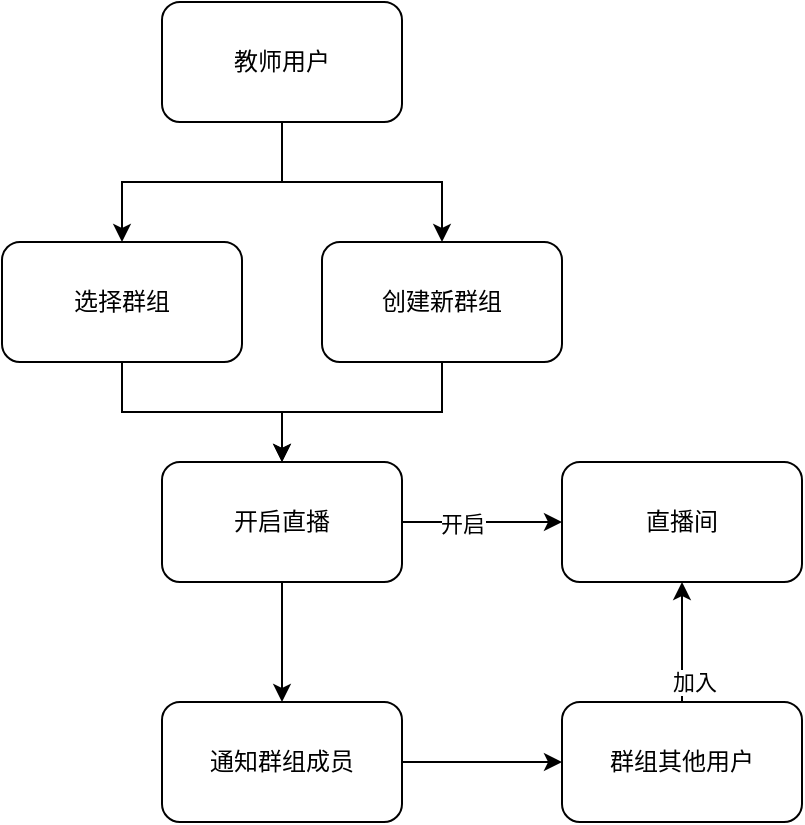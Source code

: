 <mxfile version="15.7.3" type="github">
  <diagram id="pXZynLBDrXZ61WY-b8cf" name="第 1 页">
    <mxGraphModel dx="1422" dy="762" grid="1" gridSize="10" guides="1" tooltips="1" connect="1" arrows="1" fold="1" page="1" pageScale="1" pageWidth="827" pageHeight="1169" math="0" shadow="0">
      <root>
        <mxCell id="0" />
        <mxCell id="1" parent="0" />
        <mxCell id="bDMm6W2KC7-mHcButucU-5" style="edgeStyle=orthogonalEdgeStyle;rounded=0;orthogonalLoop=1;jettySize=auto;html=1;exitX=0.5;exitY=1;exitDx=0;exitDy=0;entryX=0.5;entryY=0;entryDx=0;entryDy=0;" edge="1" parent="1" source="bDMm6W2KC7-mHcButucU-1" target="bDMm6W2KC7-mHcButucU-4">
          <mxGeometry relative="1" as="geometry" />
        </mxCell>
        <mxCell id="bDMm6W2KC7-mHcButucU-7" style="edgeStyle=orthogonalEdgeStyle;rounded=0;orthogonalLoop=1;jettySize=auto;html=1;entryX=0.5;entryY=0;entryDx=0;entryDy=0;exitX=0.5;exitY=1;exitDx=0;exitDy=0;" edge="1" parent="1" source="bDMm6W2KC7-mHcButucU-1" target="bDMm6W2KC7-mHcButucU-6">
          <mxGeometry relative="1" as="geometry">
            <Array as="points">
              <mxPoint x="370" y="170" />
              <mxPoint x="450" y="170" />
            </Array>
          </mxGeometry>
        </mxCell>
        <mxCell id="bDMm6W2KC7-mHcButucU-1" value="教师用户" style="rounded=1;whiteSpace=wrap;html=1;" vertex="1" parent="1">
          <mxGeometry x="310" y="80" width="120" height="60" as="geometry" />
        </mxCell>
        <mxCell id="bDMm6W2KC7-mHcButucU-9" style="edgeStyle=orthogonalEdgeStyle;rounded=0;orthogonalLoop=1;jettySize=auto;html=1;exitX=0.5;exitY=1;exitDx=0;exitDy=0;entryX=0.5;entryY=0;entryDx=0;entryDy=0;" edge="1" parent="1" source="bDMm6W2KC7-mHcButucU-4" target="bDMm6W2KC7-mHcButucU-8">
          <mxGeometry relative="1" as="geometry" />
        </mxCell>
        <mxCell id="bDMm6W2KC7-mHcButucU-4" value="选择群组" style="rounded=1;whiteSpace=wrap;html=1;" vertex="1" parent="1">
          <mxGeometry x="230" y="200" width="120" height="60" as="geometry" />
        </mxCell>
        <mxCell id="bDMm6W2KC7-mHcButucU-10" style="edgeStyle=orthogonalEdgeStyle;rounded=0;orthogonalLoop=1;jettySize=auto;html=1;entryX=0.5;entryY=0;entryDx=0;entryDy=0;" edge="1" parent="1" source="bDMm6W2KC7-mHcButucU-6" target="bDMm6W2KC7-mHcButucU-8">
          <mxGeometry relative="1" as="geometry" />
        </mxCell>
        <mxCell id="bDMm6W2KC7-mHcButucU-6" value="创建新群组" style="rounded=1;whiteSpace=wrap;html=1;" vertex="1" parent="1">
          <mxGeometry x="390" y="200" width="120" height="60" as="geometry" />
        </mxCell>
        <mxCell id="bDMm6W2KC7-mHcButucU-11" style="edgeStyle=orthogonalEdgeStyle;rounded=0;orthogonalLoop=1;jettySize=auto;html=1;entryX=0.5;entryY=0;entryDx=0;entryDy=0;" edge="1" parent="1" source="bDMm6W2KC7-mHcButucU-8" target="bDMm6W2KC7-mHcButucU-12">
          <mxGeometry relative="1" as="geometry">
            <mxPoint x="370" y="430.0" as="targetPoint" />
          </mxGeometry>
        </mxCell>
        <mxCell id="bDMm6W2KC7-mHcButucU-19" value="" style="edgeStyle=orthogonalEdgeStyle;rounded=0;orthogonalLoop=1;jettySize=auto;html=1;" edge="1" parent="1" source="bDMm6W2KC7-mHcButucU-8" target="bDMm6W2KC7-mHcButucU-18">
          <mxGeometry relative="1" as="geometry" />
        </mxCell>
        <mxCell id="bDMm6W2KC7-mHcButucU-20" value="开启" style="edgeLabel;html=1;align=center;verticalAlign=middle;resizable=0;points=[];" vertex="1" connectable="0" parent="bDMm6W2KC7-mHcButucU-19">
          <mxGeometry x="-0.266" y="-1" relative="1" as="geometry">
            <mxPoint as="offset" />
          </mxGeometry>
        </mxCell>
        <mxCell id="bDMm6W2KC7-mHcButucU-8" value="开启直播" style="rounded=1;whiteSpace=wrap;html=1;" vertex="1" parent="1">
          <mxGeometry x="310" y="310" width="120" height="60" as="geometry" />
        </mxCell>
        <mxCell id="bDMm6W2KC7-mHcButucU-14" style="edgeStyle=orthogonalEdgeStyle;rounded=0;orthogonalLoop=1;jettySize=auto;html=1;entryX=0;entryY=0.5;entryDx=0;entryDy=0;" edge="1" parent="1" source="bDMm6W2KC7-mHcButucU-12" target="bDMm6W2KC7-mHcButucU-13">
          <mxGeometry relative="1" as="geometry" />
        </mxCell>
        <mxCell id="bDMm6W2KC7-mHcButucU-12" value="通知群组成员" style="rounded=1;whiteSpace=wrap;html=1;" vertex="1" parent="1">
          <mxGeometry x="310" y="430" width="120" height="60" as="geometry" />
        </mxCell>
        <mxCell id="bDMm6W2KC7-mHcButucU-21" style="edgeStyle=orthogonalEdgeStyle;rounded=0;orthogonalLoop=1;jettySize=auto;html=1;entryX=0.5;entryY=1;entryDx=0;entryDy=0;" edge="1" parent="1" source="bDMm6W2KC7-mHcButucU-13" target="bDMm6W2KC7-mHcButucU-18">
          <mxGeometry relative="1" as="geometry" />
        </mxCell>
        <mxCell id="bDMm6W2KC7-mHcButucU-22" value="加入" style="edgeLabel;html=1;align=center;verticalAlign=middle;resizable=0;points=[];" vertex="1" connectable="0" parent="bDMm6W2KC7-mHcButucU-21">
          <mxGeometry x="-0.648" y="-6" relative="1" as="geometry">
            <mxPoint as="offset" />
          </mxGeometry>
        </mxCell>
        <mxCell id="bDMm6W2KC7-mHcButucU-13" value="群组其他用户" style="rounded=1;whiteSpace=wrap;html=1;" vertex="1" parent="1">
          <mxGeometry x="510" y="430" width="120" height="60" as="geometry" />
        </mxCell>
        <mxCell id="bDMm6W2KC7-mHcButucU-18" value="直播间" style="whiteSpace=wrap;html=1;rounded=1;" vertex="1" parent="1">
          <mxGeometry x="510" y="310" width="120" height="60" as="geometry" />
        </mxCell>
      </root>
    </mxGraphModel>
  </diagram>
</mxfile>
